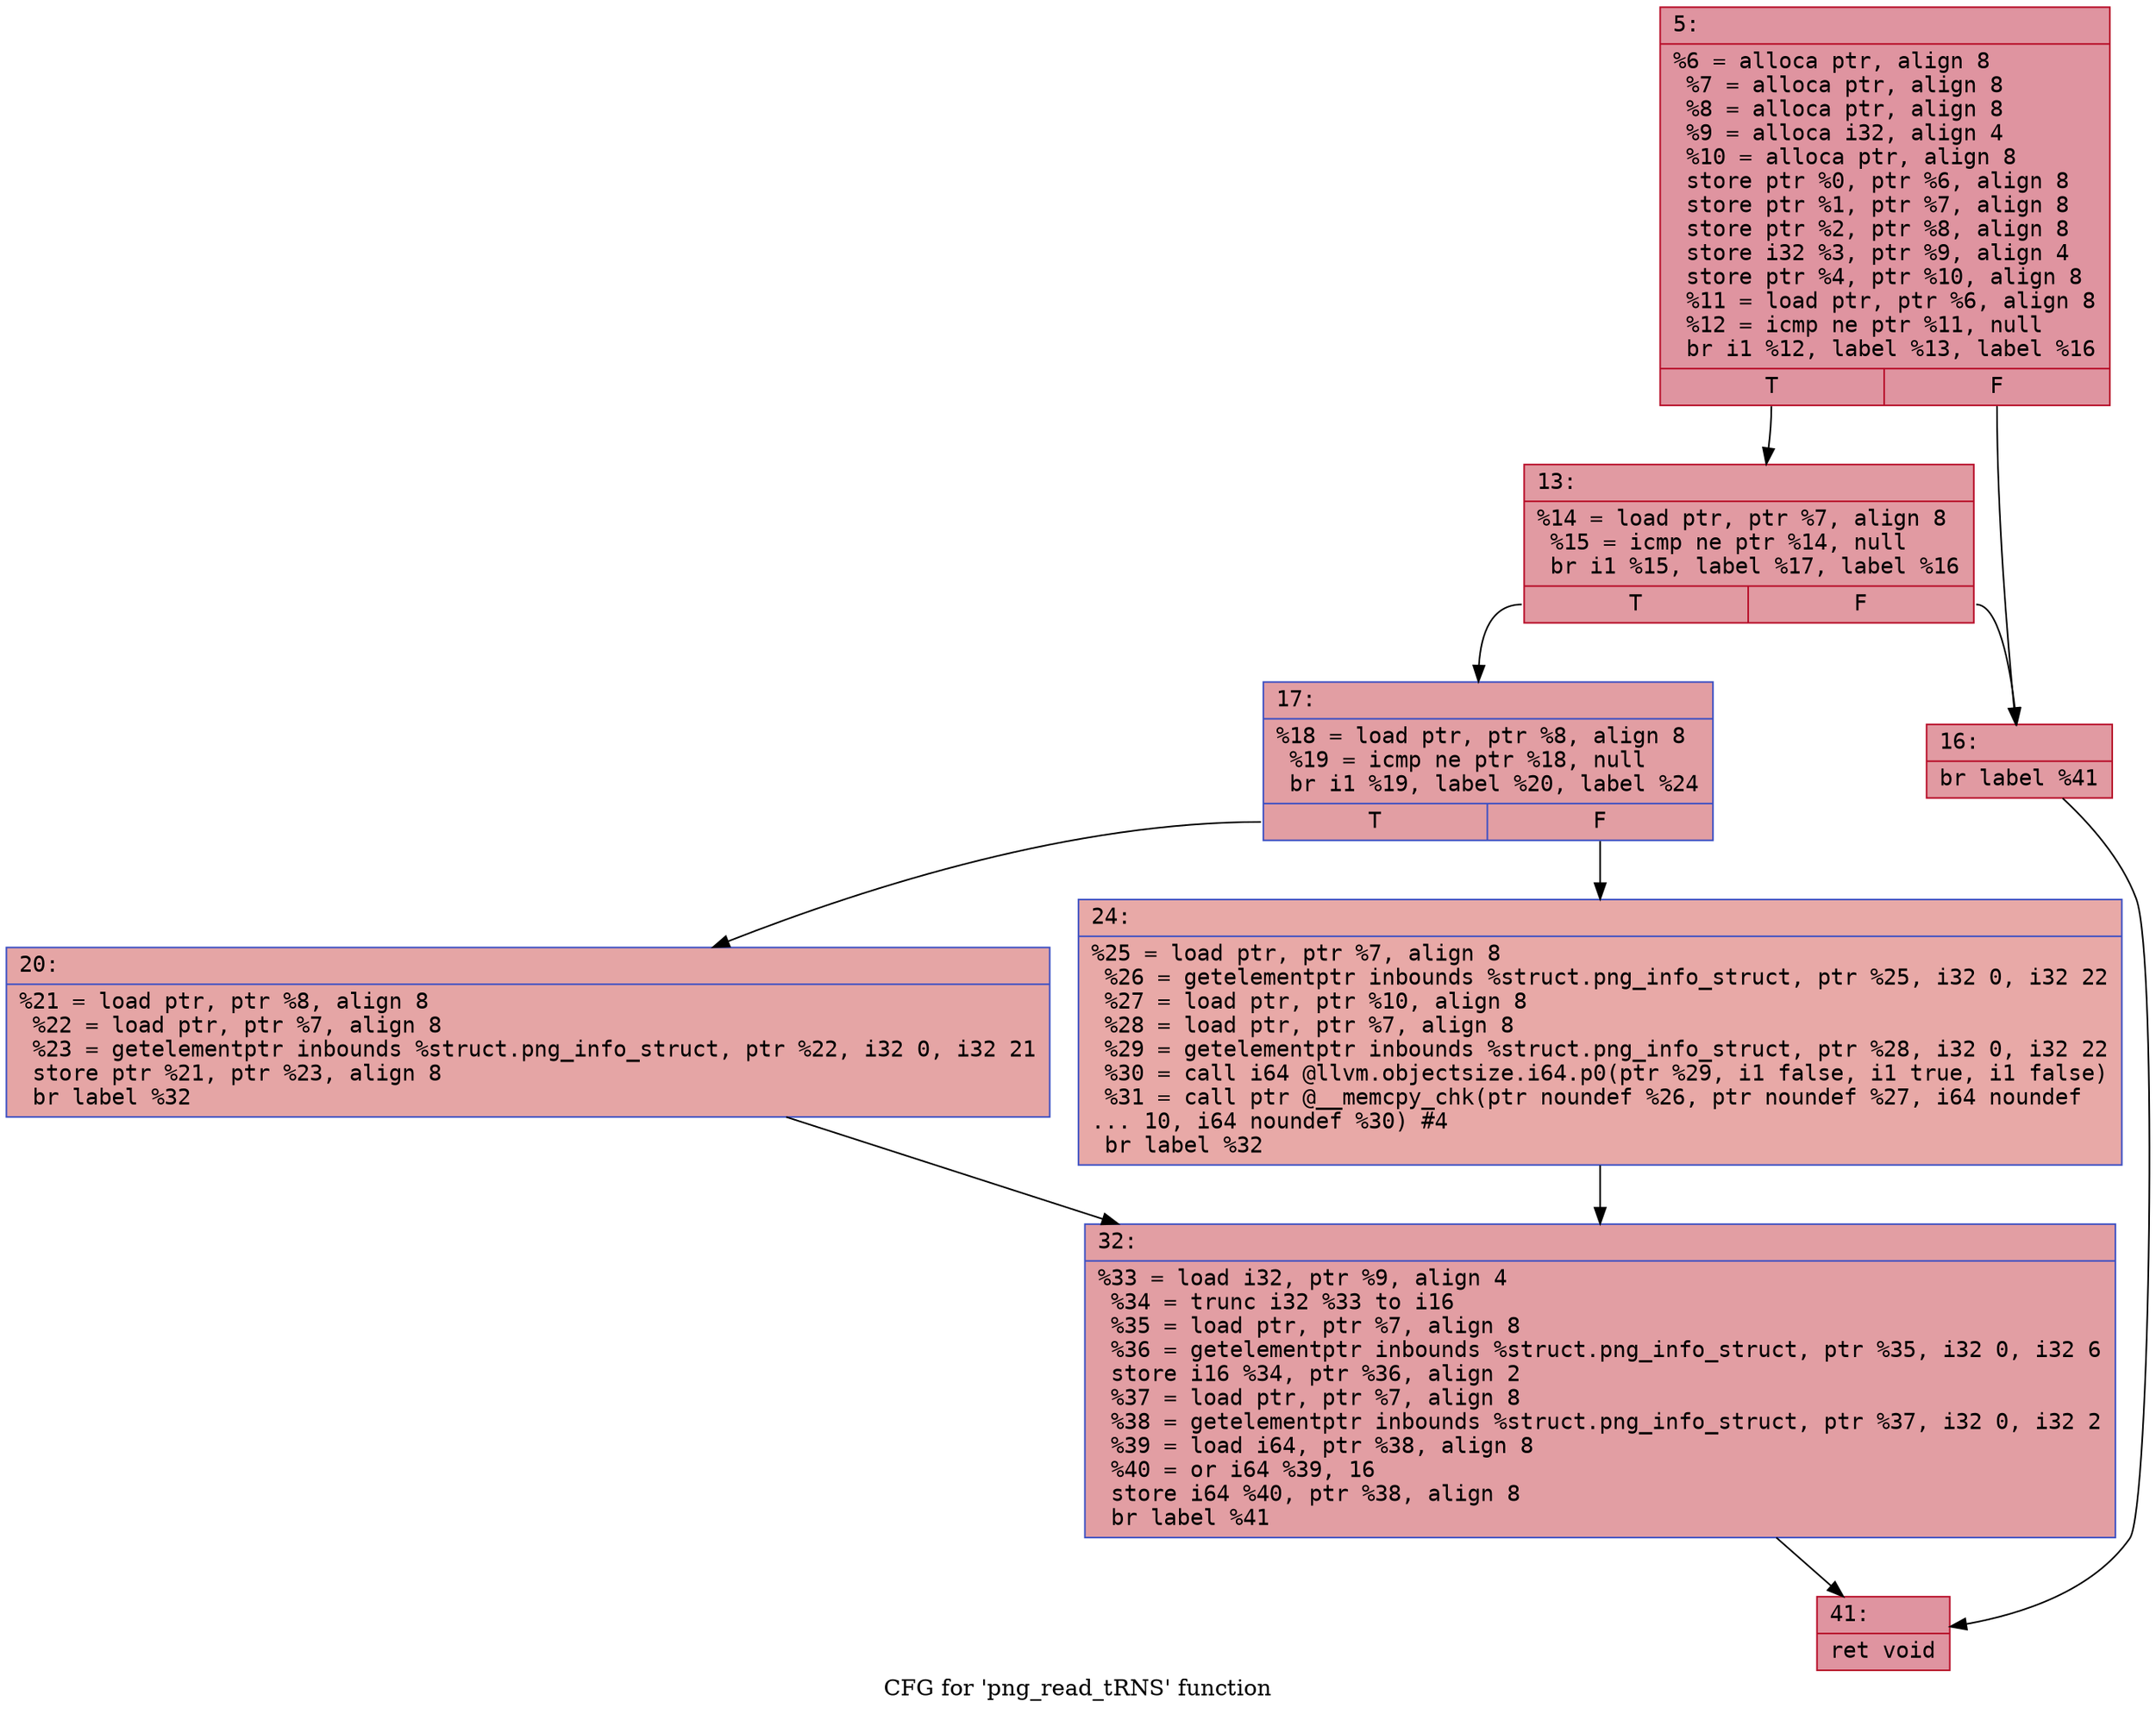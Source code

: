 digraph "CFG for 'png_read_tRNS' function" {
	label="CFG for 'png_read_tRNS' function";

	Node0x600002336b20 [shape=record,color="#b70d28ff", style=filled, fillcolor="#b70d2870" fontname="Courier",label="{5:\l|  %6 = alloca ptr, align 8\l  %7 = alloca ptr, align 8\l  %8 = alloca ptr, align 8\l  %9 = alloca i32, align 4\l  %10 = alloca ptr, align 8\l  store ptr %0, ptr %6, align 8\l  store ptr %1, ptr %7, align 8\l  store ptr %2, ptr %8, align 8\l  store i32 %3, ptr %9, align 4\l  store ptr %4, ptr %10, align 8\l  %11 = load ptr, ptr %6, align 8\l  %12 = icmp ne ptr %11, null\l  br i1 %12, label %13, label %16\l|{<s0>T|<s1>F}}"];
	Node0x600002336b20:s0 -> Node0x600002336b70[tooltip="5 -> 13\nProbability 62.50%" ];
	Node0x600002336b20:s1 -> Node0x600002336bc0[tooltip="5 -> 16\nProbability 37.50%" ];
	Node0x600002336b70 [shape=record,color="#b70d28ff", style=filled, fillcolor="#bb1b2c70" fontname="Courier",label="{13:\l|  %14 = load ptr, ptr %7, align 8\l  %15 = icmp ne ptr %14, null\l  br i1 %15, label %17, label %16\l|{<s0>T|<s1>F}}"];
	Node0x600002336b70:s0 -> Node0x600002336c10[tooltip="13 -> 17\nProbability 62.50%" ];
	Node0x600002336b70:s1 -> Node0x600002336bc0[tooltip="13 -> 16\nProbability 37.50%" ];
	Node0x600002336bc0 [shape=record,color="#b70d28ff", style=filled, fillcolor="#bb1b2c70" fontname="Courier",label="{16:\l|  br label %41\l}"];
	Node0x600002336bc0 -> Node0x600002336d50[tooltip="16 -> 41\nProbability 100.00%" ];
	Node0x600002336c10 [shape=record,color="#3d50c3ff", style=filled, fillcolor="#be242e70" fontname="Courier",label="{17:\l|  %18 = load ptr, ptr %8, align 8\l  %19 = icmp ne ptr %18, null\l  br i1 %19, label %20, label %24\l|{<s0>T|<s1>F}}"];
	Node0x600002336c10:s0 -> Node0x600002336c60[tooltip="17 -> 20\nProbability 62.50%" ];
	Node0x600002336c10:s1 -> Node0x600002336cb0[tooltip="17 -> 24\nProbability 37.50%" ];
	Node0x600002336c60 [shape=record,color="#3d50c3ff", style=filled, fillcolor="#c5333470" fontname="Courier",label="{20:\l|  %21 = load ptr, ptr %8, align 8\l  %22 = load ptr, ptr %7, align 8\l  %23 = getelementptr inbounds %struct.png_info_struct, ptr %22, i32 0, i32 21\l  store ptr %21, ptr %23, align 8\l  br label %32\l}"];
	Node0x600002336c60 -> Node0x600002336d00[tooltip="20 -> 32\nProbability 100.00%" ];
	Node0x600002336cb0 [shape=record,color="#3d50c3ff", style=filled, fillcolor="#ca3b3770" fontname="Courier",label="{24:\l|  %25 = load ptr, ptr %7, align 8\l  %26 = getelementptr inbounds %struct.png_info_struct, ptr %25, i32 0, i32 22\l  %27 = load ptr, ptr %10, align 8\l  %28 = load ptr, ptr %7, align 8\l  %29 = getelementptr inbounds %struct.png_info_struct, ptr %28, i32 0, i32 22\l  %30 = call i64 @llvm.objectsize.i64.p0(ptr %29, i1 false, i1 true, i1 false)\l  %31 = call ptr @__memcpy_chk(ptr noundef %26, ptr noundef %27, i64 noundef\l... 10, i64 noundef %30) #4\l  br label %32\l}"];
	Node0x600002336cb0 -> Node0x600002336d00[tooltip="24 -> 32\nProbability 100.00%" ];
	Node0x600002336d00 [shape=record,color="#3d50c3ff", style=filled, fillcolor="#be242e70" fontname="Courier",label="{32:\l|  %33 = load i32, ptr %9, align 4\l  %34 = trunc i32 %33 to i16\l  %35 = load ptr, ptr %7, align 8\l  %36 = getelementptr inbounds %struct.png_info_struct, ptr %35, i32 0, i32 6\l  store i16 %34, ptr %36, align 2\l  %37 = load ptr, ptr %7, align 8\l  %38 = getelementptr inbounds %struct.png_info_struct, ptr %37, i32 0, i32 2\l  %39 = load i64, ptr %38, align 8\l  %40 = or i64 %39, 16\l  store i64 %40, ptr %38, align 8\l  br label %41\l}"];
	Node0x600002336d00 -> Node0x600002336d50[tooltip="32 -> 41\nProbability 100.00%" ];
	Node0x600002336d50 [shape=record,color="#b70d28ff", style=filled, fillcolor="#b70d2870" fontname="Courier",label="{41:\l|  ret void\l}"];
}
